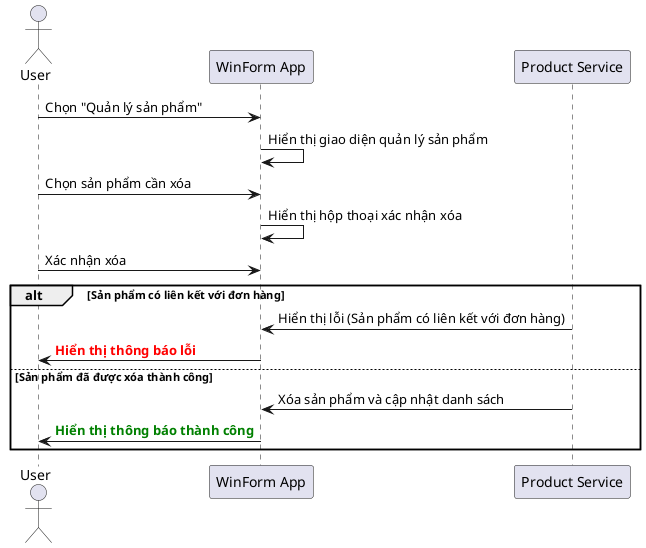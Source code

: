 @startuml
actor User
participant "WinForm App" as App
participant "Product Service" as ProdService

User -> App: Chọn "Quản lý sản phẩm"
App -> App: Hiển thị giao diện quản lý sản phẩm

User -> App: Chọn sản phẩm cần xóa
App -> App: Hiển thị hộp thoại xác nhận xóa
User -> App: Xác nhận xóa
alt Sản phẩm có liên kết với đơn hàng
    ProdService -> App: Hiển thị lỗi (Sản phẩm có liên kết với đơn hàng)
    App -> User: <font color=red><b>Hiển thị thông báo lỗi</b></font>
else Sản phẩm đã được xóa thành công
    ProdService -> App: Xóa sản phẩm và cập nhật danh sách
    App -> User: <font color=green><b>Hiển thị thông báo thành công</b></font>
end
@enduml
